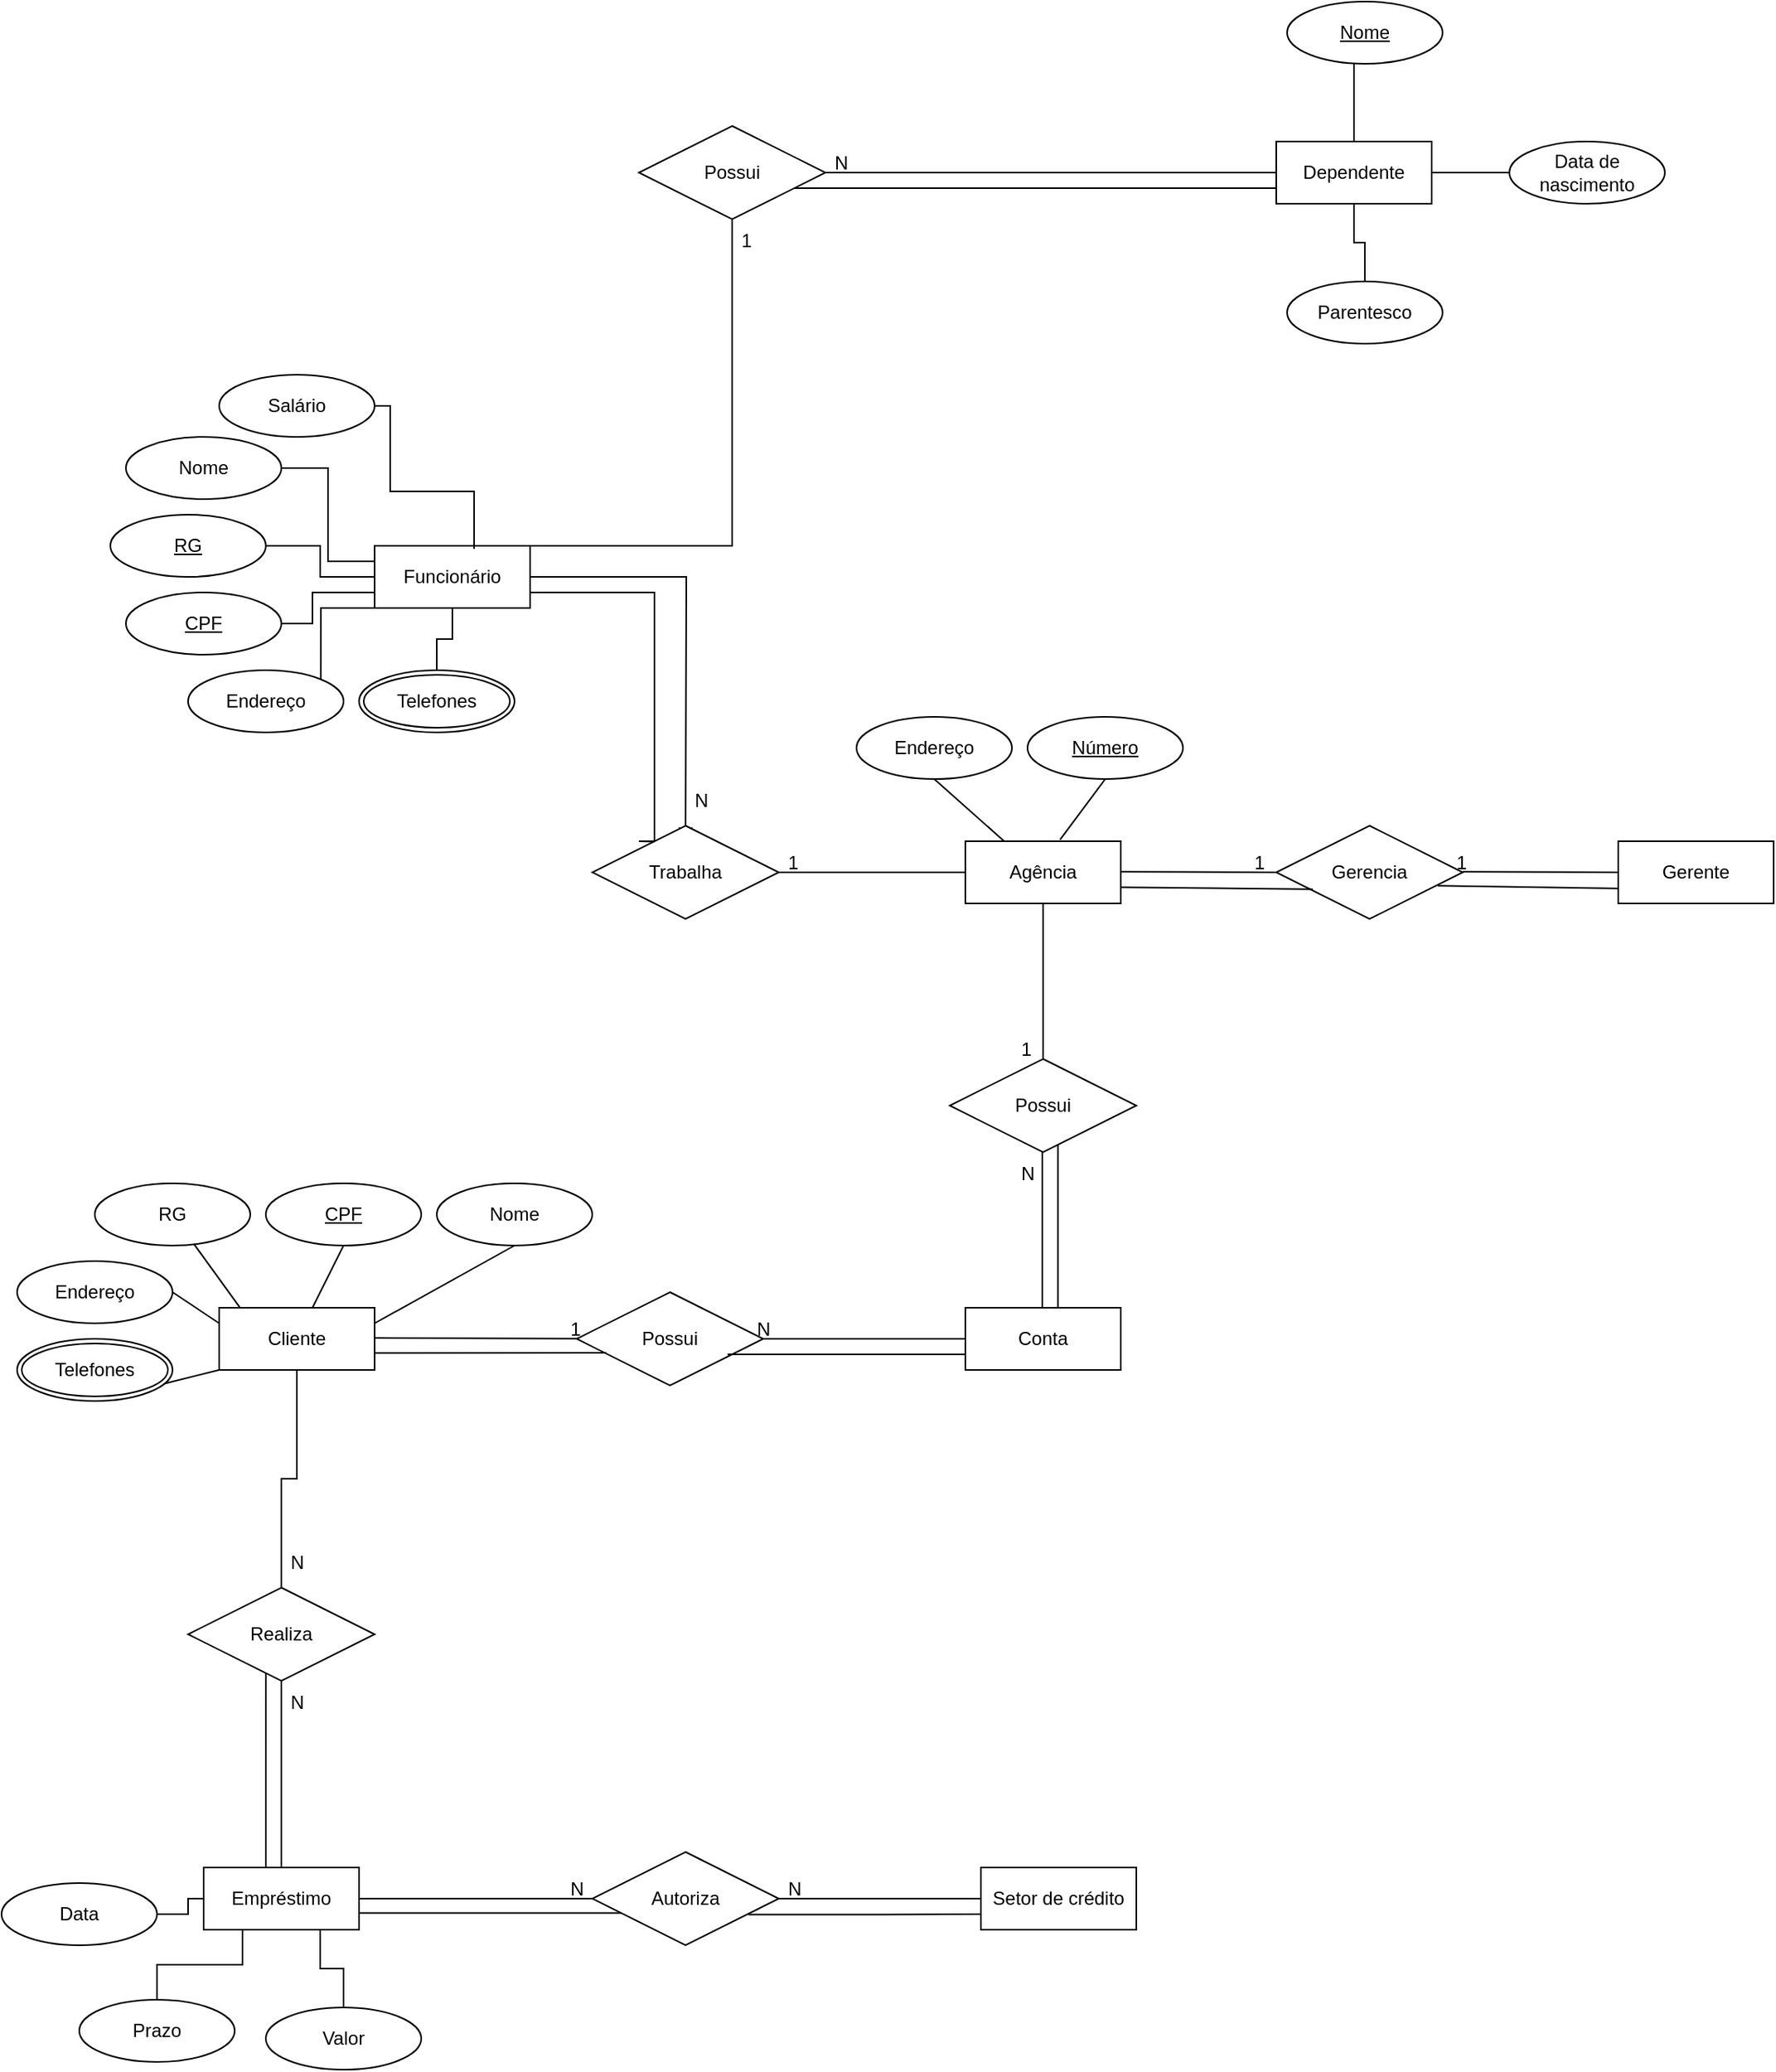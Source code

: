 <mxfile version="14.6.6" type="github">
  <diagram id="oIhNnG49JmPTYv43iCb6" name="Página-1">
    <mxGraphModel dx="2762" dy="2697" grid="1" gridSize="10" guides="1" tooltips="1" connect="1" arrows="1" fold="1" page="1" pageScale="1" pageWidth="827" pageHeight="1169" math="0" shadow="0">
      <root>
        <mxCell id="0" />
        <mxCell id="1" parent="0" />
        <mxCell id="CRJgZOJ3f7SkSlsr6l8E-92" style="edgeStyle=orthogonalEdgeStyle;rounded=0;orthogonalLoop=1;jettySize=auto;html=1;startArrow=none;startFill=0;endArrow=none;endFill=0;" edge="1" parent="1" source="CRJgZOJ3f7SkSlsr6l8E-1" target="CRJgZOJ3f7SkSlsr6l8E-91">
          <mxGeometry relative="1" as="geometry" />
        </mxCell>
        <mxCell id="CRJgZOJ3f7SkSlsr6l8E-1" value="Cliente" style="whiteSpace=wrap;html=1;align=center;" vertex="1" parent="1">
          <mxGeometry x="140" y="100" width="100" height="40" as="geometry" />
        </mxCell>
        <mxCell id="CRJgZOJ3f7SkSlsr6l8E-3" value="Possui" style="shape=rhombus;perimeter=rhombusPerimeter;whiteSpace=wrap;html=1;align=center;" vertex="1" parent="1">
          <mxGeometry x="370" y="90" width="120" height="60" as="geometry" />
        </mxCell>
        <mxCell id="CRJgZOJ3f7SkSlsr6l8E-5" value="" style="endArrow=none;html=1;rounded=0;" edge="1" parent="1" target="CRJgZOJ3f7SkSlsr6l8E-3">
          <mxGeometry relative="1" as="geometry">
            <mxPoint x="240" y="119.41" as="sourcePoint" />
            <mxPoint x="360" y="119" as="targetPoint" />
          </mxGeometry>
        </mxCell>
        <mxCell id="CRJgZOJ3f7SkSlsr6l8E-6" value="Conta" style="whiteSpace=wrap;html=1;align=center;" vertex="1" parent="1">
          <mxGeometry x="620" y="100" width="100" height="40" as="geometry" />
        </mxCell>
        <mxCell id="CRJgZOJ3f7SkSlsr6l8E-8" value="RG" style="ellipse;whiteSpace=wrap;html=1;align=center;" vertex="1" parent="1">
          <mxGeometry x="60" y="20" width="100" height="40" as="geometry" />
        </mxCell>
        <mxCell id="CRJgZOJ3f7SkSlsr6l8E-10" value="Endereço&lt;br&gt;" style="ellipse;whiteSpace=wrap;html=1;align=center;" vertex="1" parent="1">
          <mxGeometry x="10" y="70" width="100" height="40" as="geometry" />
        </mxCell>
        <mxCell id="CRJgZOJ3f7SkSlsr6l8E-13" value="" style="endArrow=none;html=1;rounded=0;entryX=0;entryY=1;entryDx=0;entryDy=0;" edge="1" parent="1" target="CRJgZOJ3f7SkSlsr6l8E-1">
          <mxGeometry relative="1" as="geometry">
            <mxPoint x="100" y="150" as="sourcePoint" />
            <mxPoint x="270" y="150" as="targetPoint" />
          </mxGeometry>
        </mxCell>
        <mxCell id="CRJgZOJ3f7SkSlsr6l8E-14" value="" style="endArrow=none;html=1;rounded=0;entryX=0;entryY=0.25;entryDx=0;entryDy=0;" edge="1" parent="1" target="CRJgZOJ3f7SkSlsr6l8E-1">
          <mxGeometry relative="1" as="geometry">
            <mxPoint x="110" y="90" as="sourcePoint" />
            <mxPoint x="180" y="120" as="targetPoint" />
          </mxGeometry>
        </mxCell>
        <mxCell id="CRJgZOJ3f7SkSlsr6l8E-15" value="" style="endArrow=none;html=1;rounded=0;exitX=0.132;exitY=-0.008;exitDx=0;exitDy=0;exitPerimeter=0;" edge="1" parent="1" source="CRJgZOJ3f7SkSlsr6l8E-1" target="CRJgZOJ3f7SkSlsr6l8E-8">
          <mxGeometry relative="1" as="geometry">
            <mxPoint x="120" y="100" as="sourcePoint" />
            <mxPoint x="150" y="120" as="targetPoint" />
          </mxGeometry>
        </mxCell>
        <mxCell id="CRJgZOJ3f7SkSlsr6l8E-16" value="" style="endArrow=none;html=1;rounded=0;entryX=0.5;entryY=1;entryDx=0;entryDy=0;" edge="1" parent="1" source="CRJgZOJ3f7SkSlsr6l8E-1">
          <mxGeometry relative="1" as="geometry">
            <mxPoint x="120" y="100" as="sourcePoint" />
            <mxPoint x="220" y="60" as="targetPoint" />
          </mxGeometry>
        </mxCell>
        <mxCell id="CRJgZOJ3f7SkSlsr6l8E-17" value="N" style="text;strokeColor=none;fillColor=none;spacingLeft=4;spacingRight=4;overflow=hidden;rotatable=0;points=[[0,0.5],[1,0.5]];portConstraint=eastwest;fontSize=12;" vertex="1" parent="1">
          <mxGeometry x="480" y="100" width="40" height="30" as="geometry" />
        </mxCell>
        <mxCell id="CRJgZOJ3f7SkSlsr6l8E-18" value="1" style="text;strokeColor=none;fillColor=none;spacingLeft=4;spacingRight=4;overflow=hidden;rotatable=0;points=[[0,0.5],[1,0.5]];portConstraint=eastwest;fontSize=12;" vertex="1" parent="1">
          <mxGeometry x="360" y="100" width="40" height="30" as="geometry" />
        </mxCell>
        <mxCell id="CRJgZOJ3f7SkSlsr6l8E-22" value="" style="endArrow=none;html=1;rounded=0;" edge="1" parent="1">
          <mxGeometry relative="1" as="geometry">
            <mxPoint x="490" y="120" as="sourcePoint" />
            <mxPoint x="620" y="120" as="targetPoint" />
          </mxGeometry>
        </mxCell>
        <mxCell id="CRJgZOJ3f7SkSlsr6l8E-23" value="Agência" style="whiteSpace=wrap;html=1;align=center;" vertex="1" parent="1">
          <mxGeometry x="620" y="-200" width="100" height="40" as="geometry" />
        </mxCell>
        <mxCell id="CRJgZOJ3f7SkSlsr6l8E-24" value="Possui&lt;br&gt;" style="shape=rhombus;perimeter=rhombusPerimeter;whiteSpace=wrap;html=1;align=center;" vertex="1" parent="1">
          <mxGeometry x="610" y="-60" width="120" height="60" as="geometry" />
        </mxCell>
        <mxCell id="CRJgZOJ3f7SkSlsr6l8E-25" value="" style="endArrow=none;html=1;rounded=0;exitX=0.5;exitY=1;exitDx=0;exitDy=0;" edge="1" parent="1" source="CRJgZOJ3f7SkSlsr6l8E-23" target="CRJgZOJ3f7SkSlsr6l8E-24">
          <mxGeometry relative="1" as="geometry">
            <mxPoint x="340" y="-40" as="sourcePoint" />
            <mxPoint x="500" y="-40" as="targetPoint" />
          </mxGeometry>
        </mxCell>
        <mxCell id="CRJgZOJ3f7SkSlsr6l8E-27" value="&lt;u&gt;Número&lt;/u&gt;" style="ellipse;whiteSpace=wrap;html=1;align=center;" vertex="1" parent="1">
          <mxGeometry x="660" y="-280" width="100" height="40" as="geometry" />
        </mxCell>
        <mxCell id="CRJgZOJ3f7SkSlsr6l8E-29" value="" style="endArrow=none;html=1;rounded=0;entryX=0.5;entryY=1;entryDx=0;entryDy=0;exitX=0.609;exitY=-0.024;exitDx=0;exitDy=0;exitPerimeter=0;" edge="1" parent="1" source="CRJgZOJ3f7SkSlsr6l8E-23" target="CRJgZOJ3f7SkSlsr6l8E-27">
          <mxGeometry relative="1" as="geometry">
            <mxPoint x="590" y="130" as="sourcePoint" />
            <mxPoint x="750" y="130" as="targetPoint" />
          </mxGeometry>
        </mxCell>
        <mxCell id="CRJgZOJ3f7SkSlsr6l8E-30" value="CPF" style="ellipse;whiteSpace=wrap;html=1;align=center;fontStyle=4;" vertex="1" parent="1">
          <mxGeometry x="170" y="20" width="100" height="40" as="geometry" />
        </mxCell>
        <mxCell id="CRJgZOJ3f7SkSlsr6l8E-31" value="Nome&lt;br&gt;" style="ellipse;whiteSpace=wrap;html=1;align=center;" vertex="1" parent="1">
          <mxGeometry x="280" y="20" width="100" height="40" as="geometry" />
        </mxCell>
        <mxCell id="CRJgZOJ3f7SkSlsr6l8E-32" value="" style="endArrow=none;html=1;rounded=0;entryX=0.5;entryY=1;entryDx=0;entryDy=0;exitX=1;exitY=0.25;exitDx=0;exitDy=0;" edge="1" parent="1" source="CRJgZOJ3f7SkSlsr6l8E-1" target="CRJgZOJ3f7SkSlsr6l8E-31">
          <mxGeometry relative="1" as="geometry">
            <mxPoint x="210" y="110" as="sourcePoint" />
            <mxPoint x="230" y="70" as="targetPoint" />
          </mxGeometry>
        </mxCell>
        <mxCell id="CRJgZOJ3f7SkSlsr6l8E-33" value="Telefones" style="ellipse;shape=doubleEllipse;margin=3;whiteSpace=wrap;html=1;align=center;" vertex="1" parent="1">
          <mxGeometry x="10" y="120" width="100" height="40" as="geometry" />
        </mxCell>
        <mxCell id="CRJgZOJ3f7SkSlsr6l8E-35" value="1" style="text;strokeColor=none;fillColor=none;spacingLeft=4;spacingRight=4;overflow=hidden;rotatable=0;points=[[0,0.5],[1,0.5]];portConstraint=eastwest;fontSize=12;" vertex="1" parent="1">
          <mxGeometry x="650" y="-80" width="40" height="30" as="geometry" />
        </mxCell>
        <mxCell id="CRJgZOJ3f7SkSlsr6l8E-36" value="N" style="text;strokeColor=none;fillColor=none;spacingLeft=4;spacingRight=4;overflow=hidden;rotatable=0;points=[[0,0.5],[1,0.5]];portConstraint=eastwest;fontSize=12;" vertex="1" parent="1">
          <mxGeometry x="650" width="40" height="30" as="geometry" />
        </mxCell>
        <mxCell id="CRJgZOJ3f7SkSlsr6l8E-37" value="" style="endArrow=none;html=1;rounded=0;exitX=0.5;exitY=1;exitDx=0;exitDy=0;" edge="1" parent="1" target="CRJgZOJ3f7SkSlsr6l8E-36">
          <mxGeometry relative="1" as="geometry">
            <mxPoint x="669.41" as="sourcePoint" />
            <mxPoint x="669.41" y="100" as="targetPoint" />
          </mxGeometry>
        </mxCell>
        <mxCell id="CRJgZOJ3f7SkSlsr6l8E-39" value="Endereço&lt;br&gt;" style="ellipse;whiteSpace=wrap;html=1;align=center;" vertex="1" parent="1">
          <mxGeometry x="550" y="-280" width="100" height="40" as="geometry" />
        </mxCell>
        <mxCell id="CRJgZOJ3f7SkSlsr6l8E-41" value="" style="endArrow=none;html=1;rounded=0;exitX=0.5;exitY=1;exitDx=0;exitDy=0;entryX=0.25;entryY=0;entryDx=0;entryDy=0;" edge="1" parent="1" source="CRJgZOJ3f7SkSlsr6l8E-39" target="CRJgZOJ3f7SkSlsr6l8E-23">
          <mxGeometry relative="1" as="geometry">
            <mxPoint x="350" y="-160" as="sourcePoint" />
            <mxPoint x="510" y="-160" as="targetPoint" />
          </mxGeometry>
        </mxCell>
        <mxCell id="CRJgZOJ3f7SkSlsr6l8E-42" value="Gerente" style="whiteSpace=wrap;html=1;align=center;" vertex="1" parent="1">
          <mxGeometry x="1040" y="-200" width="100" height="40" as="geometry" />
        </mxCell>
        <mxCell id="CRJgZOJ3f7SkSlsr6l8E-43" value="Gerencia&lt;br&gt;" style="shape=rhombus;perimeter=rhombusPerimeter;whiteSpace=wrap;html=1;align=center;" vertex="1" parent="1">
          <mxGeometry x="820" y="-210" width="120" height="60" as="geometry" />
        </mxCell>
        <mxCell id="CRJgZOJ3f7SkSlsr6l8E-44" value="" style="endArrow=none;html=1;rounded=0;" edge="1" parent="1">
          <mxGeometry relative="1" as="geometry">
            <mxPoint x="940" y="-180.42" as="sourcePoint" />
            <mxPoint x="1040" y="-180" as="targetPoint" />
          </mxGeometry>
        </mxCell>
        <mxCell id="CRJgZOJ3f7SkSlsr6l8E-45" value="" style="endArrow=none;html=1;rounded=0;" edge="1" parent="1">
          <mxGeometry relative="1" as="geometry">
            <mxPoint x="720" y="-180.42" as="sourcePoint" />
            <mxPoint x="820" y="-180" as="targetPoint" />
          </mxGeometry>
        </mxCell>
        <mxCell id="CRJgZOJ3f7SkSlsr6l8E-46" value="1&#xa;" style="text;strokeColor=none;fillColor=none;spacingLeft=4;spacingRight=4;overflow=hidden;rotatable=0;points=[[0,0.5],[1,0.5]];portConstraint=eastwest;fontSize=12;" vertex="1" parent="1">
          <mxGeometry x="800" y="-200" width="40" height="30" as="geometry" />
        </mxCell>
        <mxCell id="CRJgZOJ3f7SkSlsr6l8E-47" value="1" style="text;strokeColor=none;fillColor=none;spacingLeft=4;spacingRight=4;overflow=hidden;rotatable=0;points=[[0,0.5],[1,0.5]];portConstraint=eastwest;fontSize=12;" vertex="1" parent="1">
          <mxGeometry x="930" y="-200" width="40" height="30" as="geometry" />
        </mxCell>
        <mxCell id="CRJgZOJ3f7SkSlsr6l8E-48" value="" style="endArrow=none;html=1;rounded=0;exitX=0.5;exitY=1;exitDx=0;exitDy=0;" edge="1" parent="1">
          <mxGeometry relative="1" as="geometry">
            <mxPoint x="669.5" as="sourcePoint" />
            <mxPoint x="669.5" y="100" as="targetPoint" />
          </mxGeometry>
        </mxCell>
        <mxCell id="CRJgZOJ3f7SkSlsr6l8E-58" style="edgeStyle=orthogonalEdgeStyle;rounded=0;orthogonalLoop=1;jettySize=auto;html=1;" edge="1" parent="1" source="CRJgZOJ3f7SkSlsr6l8E-49">
          <mxGeometry relative="1" as="geometry">
            <mxPoint x="440" y="-200" as="targetPoint" />
          </mxGeometry>
        </mxCell>
        <mxCell id="CRJgZOJ3f7SkSlsr6l8E-67" style="edgeStyle=orthogonalEdgeStyle;rounded=0;orthogonalLoop=1;jettySize=auto;html=1;entryX=1;entryY=0;entryDx=0;entryDy=0;startArrow=none;startFill=0;endArrow=none;endFill=0;" edge="1" parent="1" source="CRJgZOJ3f7SkSlsr6l8E-49" target="CRJgZOJ3f7SkSlsr6l8E-54">
          <mxGeometry relative="1" as="geometry">
            <Array as="points">
              <mxPoint x="205" y="-350" />
            </Array>
          </mxGeometry>
        </mxCell>
        <mxCell id="CRJgZOJ3f7SkSlsr6l8E-73" style="edgeStyle=orthogonalEdgeStyle;rounded=0;orthogonalLoop=1;jettySize=auto;html=1;startArrow=none;startFill=0;endArrow=none;endFill=0;" edge="1" parent="1" source="CRJgZOJ3f7SkSlsr6l8E-49">
          <mxGeometry relative="1" as="geometry">
            <mxPoint x="470" y="-600" as="targetPoint" />
            <Array as="points">
              <mxPoint x="470" y="-390" />
            </Array>
          </mxGeometry>
        </mxCell>
        <mxCell id="CRJgZOJ3f7SkSlsr6l8E-49" value="Funcionário" style="whiteSpace=wrap;html=1;align=center;" vertex="1" parent="1">
          <mxGeometry x="240" y="-390" width="100" height="40" as="geometry" />
        </mxCell>
        <mxCell id="CRJgZOJ3f7SkSlsr6l8E-70" style="edgeStyle=orthogonalEdgeStyle;rounded=0;orthogonalLoop=1;jettySize=auto;html=1;entryX=0;entryY=0.25;entryDx=0;entryDy=0;startArrow=none;startFill=0;endArrow=none;endFill=0;" edge="1" parent="1" source="CRJgZOJ3f7SkSlsr6l8E-51" target="CRJgZOJ3f7SkSlsr6l8E-49">
          <mxGeometry relative="1" as="geometry" />
        </mxCell>
        <mxCell id="CRJgZOJ3f7SkSlsr6l8E-51" value="Nome&lt;br&gt;" style="ellipse;whiteSpace=wrap;html=1;align=center;" vertex="1" parent="1">
          <mxGeometry x="80" y="-460" width="100" height="40" as="geometry" />
        </mxCell>
        <mxCell id="CRJgZOJ3f7SkSlsr6l8E-69" style="edgeStyle=orthogonalEdgeStyle;rounded=0;orthogonalLoop=1;jettySize=auto;html=1;startArrow=none;startFill=0;endArrow=none;endFill=0;" edge="1" parent="1" source="CRJgZOJ3f7SkSlsr6l8E-52" target="CRJgZOJ3f7SkSlsr6l8E-49">
          <mxGeometry relative="1" as="geometry" />
        </mxCell>
        <mxCell id="CRJgZOJ3f7SkSlsr6l8E-52" value="&lt;u&gt;RG&lt;/u&gt;" style="ellipse;whiteSpace=wrap;html=1;align=center;" vertex="1" parent="1">
          <mxGeometry x="70" y="-410" width="100" height="40" as="geometry" />
        </mxCell>
        <mxCell id="CRJgZOJ3f7SkSlsr6l8E-68" style="edgeStyle=orthogonalEdgeStyle;rounded=0;orthogonalLoop=1;jettySize=auto;html=1;startArrow=none;startFill=0;endArrow=none;endFill=0;" edge="1" parent="1" source="CRJgZOJ3f7SkSlsr6l8E-53" target="CRJgZOJ3f7SkSlsr6l8E-49">
          <mxGeometry relative="1" as="geometry">
            <Array as="points">
              <mxPoint x="200" y="-340" />
              <mxPoint x="200" y="-360" />
            </Array>
          </mxGeometry>
        </mxCell>
        <mxCell id="CRJgZOJ3f7SkSlsr6l8E-53" value="CPF" style="ellipse;whiteSpace=wrap;html=1;align=center;fontStyle=4;" vertex="1" parent="1">
          <mxGeometry x="80" y="-360" width="100" height="40" as="geometry" />
        </mxCell>
        <mxCell id="CRJgZOJ3f7SkSlsr6l8E-54" value="Endereço&lt;br&gt;" style="ellipse;whiteSpace=wrap;html=1;align=center;" vertex="1" parent="1">
          <mxGeometry x="120" y="-310" width="100" height="40" as="geometry" />
        </mxCell>
        <mxCell id="CRJgZOJ3f7SkSlsr6l8E-66" style="edgeStyle=orthogonalEdgeStyle;rounded=0;orthogonalLoop=1;jettySize=auto;html=1;startArrow=none;startFill=0;endArrow=none;endFill=0;" edge="1" parent="1" source="CRJgZOJ3f7SkSlsr6l8E-55" target="CRJgZOJ3f7SkSlsr6l8E-49">
          <mxGeometry relative="1" as="geometry" />
        </mxCell>
        <mxCell id="CRJgZOJ3f7SkSlsr6l8E-55" value="Telefones" style="ellipse;shape=doubleEllipse;margin=3;whiteSpace=wrap;html=1;align=center;" vertex="1" parent="1">
          <mxGeometry x="230" y="-310" width="100" height="40" as="geometry" />
        </mxCell>
        <mxCell id="CRJgZOJ3f7SkSlsr6l8E-72" style="edgeStyle=orthogonalEdgeStyle;rounded=0;orthogonalLoop=1;jettySize=auto;html=1;startArrow=none;startFill=0;endArrow=none;endFill=0;entryX=0.64;entryY=0.05;entryDx=0;entryDy=0;entryPerimeter=0;" edge="1" parent="1" source="CRJgZOJ3f7SkSlsr6l8E-56" target="CRJgZOJ3f7SkSlsr6l8E-49">
          <mxGeometry relative="1" as="geometry">
            <mxPoint x="300" y="-400" as="targetPoint" />
            <Array as="points">
              <mxPoint x="250" y="-480" />
              <mxPoint x="250" y="-425" />
              <mxPoint x="304" y="-425" />
            </Array>
          </mxGeometry>
        </mxCell>
        <mxCell id="CRJgZOJ3f7SkSlsr6l8E-56" value="Salário" style="ellipse;whiteSpace=wrap;html=1;align=center;" vertex="1" parent="1">
          <mxGeometry x="140" y="-500" width="100" height="40" as="geometry" />
        </mxCell>
        <mxCell id="CRJgZOJ3f7SkSlsr6l8E-60" style="edgeStyle=orthogonalEdgeStyle;rounded=0;orthogonalLoop=1;jettySize=auto;html=1;startArrow=none;startFill=0;endArrow=none;endFill=0;" edge="1" parent="1" source="CRJgZOJ3f7SkSlsr6l8E-59" target="CRJgZOJ3f7SkSlsr6l8E-23">
          <mxGeometry relative="1" as="geometry" />
        </mxCell>
        <mxCell id="CRJgZOJ3f7SkSlsr6l8E-59" value="Trabalha" style="shape=rhombus;perimeter=rhombusPerimeter;whiteSpace=wrap;html=1;align=center;" vertex="1" parent="1">
          <mxGeometry x="380" y="-210" width="120" height="60" as="geometry" />
        </mxCell>
        <mxCell id="CRJgZOJ3f7SkSlsr6l8E-61" value="N" style="text;strokeColor=none;fillColor=none;spacingLeft=4;spacingRight=4;overflow=hidden;rotatable=0;points=[[0,0.5],[1,0.5]];portConstraint=eastwest;fontSize=12;" vertex="1" parent="1">
          <mxGeometry x="440" y="-240" width="40" height="30" as="geometry" />
        </mxCell>
        <mxCell id="CRJgZOJ3f7SkSlsr6l8E-65" value="1" style="text;strokeColor=none;fillColor=none;spacingLeft=4;spacingRight=4;overflow=hidden;rotatable=0;points=[[0,0.5],[1,0.5]];portConstraint=eastwest;fontSize=12;" vertex="1" parent="1">
          <mxGeometry x="500" y="-200" width="40" height="30" as="geometry" />
        </mxCell>
        <mxCell id="CRJgZOJ3f7SkSlsr6l8E-75" style="edgeStyle=orthogonalEdgeStyle;rounded=0;orthogonalLoop=1;jettySize=auto;html=1;startArrow=none;startFill=0;endArrow=none;endFill=0;" edge="1" parent="1" source="CRJgZOJ3f7SkSlsr6l8E-74" target="CRJgZOJ3f7SkSlsr6l8E-76">
          <mxGeometry relative="1" as="geometry">
            <mxPoint x="870" y="-630" as="targetPoint" />
          </mxGeometry>
        </mxCell>
        <mxCell id="CRJgZOJ3f7SkSlsr6l8E-74" value="Possui&lt;br&gt;" style="shape=rhombus;perimeter=rhombusPerimeter;whiteSpace=wrap;html=1;align=center;" vertex="1" parent="1">
          <mxGeometry x="410" y="-660" width="120" height="60" as="geometry" />
        </mxCell>
        <mxCell id="CRJgZOJ3f7SkSlsr6l8E-84" style="edgeStyle=orthogonalEdgeStyle;rounded=0;orthogonalLoop=1;jettySize=auto;html=1;startArrow=none;startFill=0;endArrow=none;endFill=0;" edge="1" parent="1" source="CRJgZOJ3f7SkSlsr6l8E-76" target="CRJgZOJ3f7SkSlsr6l8E-81">
          <mxGeometry relative="1" as="geometry" />
        </mxCell>
        <mxCell id="CRJgZOJ3f7SkSlsr6l8E-85" style="edgeStyle=orthogonalEdgeStyle;rounded=0;orthogonalLoop=1;jettySize=auto;html=1;startArrow=none;startFill=0;endArrow=none;endFill=0;" edge="1" parent="1" source="CRJgZOJ3f7SkSlsr6l8E-76" target="CRJgZOJ3f7SkSlsr6l8E-82">
          <mxGeometry relative="1" as="geometry" />
        </mxCell>
        <mxCell id="CRJgZOJ3f7SkSlsr6l8E-86" style="edgeStyle=orthogonalEdgeStyle;rounded=0;orthogonalLoop=1;jettySize=auto;html=1;startArrow=none;startFill=0;endArrow=none;endFill=0;" edge="1" parent="1" source="CRJgZOJ3f7SkSlsr6l8E-76">
          <mxGeometry relative="1" as="geometry">
            <mxPoint x="870" y="-700" as="targetPoint" />
          </mxGeometry>
        </mxCell>
        <mxCell id="CRJgZOJ3f7SkSlsr6l8E-76" value="Dependente" style="whiteSpace=wrap;html=1;align=center;" vertex="1" parent="1">
          <mxGeometry x="820" y="-650" width="100" height="40" as="geometry" />
        </mxCell>
        <mxCell id="CRJgZOJ3f7SkSlsr6l8E-81" value="Parentesco" style="ellipse;whiteSpace=wrap;html=1;align=center;" vertex="1" parent="1">
          <mxGeometry x="827" y="-560" width="100" height="40" as="geometry" />
        </mxCell>
        <mxCell id="CRJgZOJ3f7SkSlsr6l8E-82" value="Data de nascimento" style="ellipse;whiteSpace=wrap;html=1;align=center;" vertex="1" parent="1">
          <mxGeometry x="970" y="-650" width="100" height="40" as="geometry" />
        </mxCell>
        <mxCell id="CRJgZOJ3f7SkSlsr6l8E-87" value="N" style="text;strokeColor=none;fillColor=none;spacingLeft=4;spacingRight=4;overflow=hidden;rotatable=0;points=[[0,0.5],[1,0.5]];portConstraint=eastwest;fontSize=12;" vertex="1" parent="1">
          <mxGeometry x="530" y="-650" width="40" height="30" as="geometry" />
        </mxCell>
        <mxCell id="CRJgZOJ3f7SkSlsr6l8E-88" value="1&#xa;" style="text;strokeColor=none;fillColor=none;spacingLeft=4;spacingRight=4;overflow=hidden;rotatable=0;points=[[0,0.5],[1,0.5]];portConstraint=eastwest;fontSize=12;" vertex="1" parent="1">
          <mxGeometry x="470" y="-600" width="40" height="30" as="geometry" />
        </mxCell>
        <mxCell id="CRJgZOJ3f7SkSlsr6l8E-89" value="Nome" style="ellipse;whiteSpace=wrap;html=1;align=center;fontStyle=4;" vertex="1" parent="1">
          <mxGeometry x="827" y="-740" width="100" height="40" as="geometry" />
        </mxCell>
        <mxCell id="CRJgZOJ3f7SkSlsr6l8E-97" style="edgeStyle=orthogonalEdgeStyle;rounded=0;orthogonalLoop=1;jettySize=auto;html=1;startArrow=none;startFill=0;endArrow=none;endFill=0;" edge="1" parent="1" source="CRJgZOJ3f7SkSlsr6l8E-90" target="CRJgZOJ3f7SkSlsr6l8E-95">
          <mxGeometry relative="1" as="geometry" />
        </mxCell>
        <mxCell id="CRJgZOJ3f7SkSlsr6l8E-90" value="Empréstimo&lt;br&gt;" style="whiteSpace=wrap;html=1;align=center;" vertex="1" parent="1">
          <mxGeometry x="130" y="460" width="100" height="40" as="geometry" />
        </mxCell>
        <mxCell id="CRJgZOJ3f7SkSlsr6l8E-93" style="edgeStyle=orthogonalEdgeStyle;rounded=0;orthogonalLoop=1;jettySize=auto;html=1;startArrow=none;startFill=0;endArrow=none;endFill=0;" edge="1" parent="1" source="CRJgZOJ3f7SkSlsr6l8E-91" target="CRJgZOJ3f7SkSlsr6l8E-90">
          <mxGeometry relative="1" as="geometry" />
        </mxCell>
        <mxCell id="CRJgZOJ3f7SkSlsr6l8E-91" value="Realiza" style="shape=rhombus;perimeter=rhombusPerimeter;whiteSpace=wrap;html=1;align=center;" vertex="1" parent="1">
          <mxGeometry x="120" y="280" width="120" height="60" as="geometry" />
        </mxCell>
        <mxCell id="CRJgZOJ3f7SkSlsr6l8E-98" style="edgeStyle=orthogonalEdgeStyle;rounded=0;orthogonalLoop=1;jettySize=auto;html=1;startArrow=none;startFill=0;endArrow=none;endFill=0;" edge="1" parent="1" source="CRJgZOJ3f7SkSlsr6l8E-94" target="CRJgZOJ3f7SkSlsr6l8E-95">
          <mxGeometry relative="1" as="geometry" />
        </mxCell>
        <mxCell id="CRJgZOJ3f7SkSlsr6l8E-94" value="Setor de crédito" style="whiteSpace=wrap;html=1;align=center;" vertex="1" parent="1">
          <mxGeometry x="630" y="460" width="100" height="40" as="geometry" />
        </mxCell>
        <mxCell id="CRJgZOJ3f7SkSlsr6l8E-95" value="Autoriza" style="shape=rhombus;perimeter=rhombusPerimeter;whiteSpace=wrap;html=1;align=center;" vertex="1" parent="1">
          <mxGeometry x="380" y="450" width="120" height="60" as="geometry" />
        </mxCell>
        <mxCell id="CRJgZOJ3f7SkSlsr6l8E-104" style="edgeStyle=orthogonalEdgeStyle;rounded=0;orthogonalLoop=1;jettySize=auto;html=1;entryX=0.75;entryY=1;entryDx=0;entryDy=0;startArrow=none;startFill=0;endArrow=none;endFill=0;" edge="1" parent="1" source="CRJgZOJ3f7SkSlsr6l8E-99" target="CRJgZOJ3f7SkSlsr6l8E-90">
          <mxGeometry relative="1" as="geometry" />
        </mxCell>
        <mxCell id="CRJgZOJ3f7SkSlsr6l8E-99" value="Valor" style="ellipse;whiteSpace=wrap;html=1;align=center;" vertex="1" parent="1">
          <mxGeometry x="170" y="550" width="100" height="40" as="geometry" />
        </mxCell>
        <mxCell id="CRJgZOJ3f7SkSlsr6l8E-102" style="edgeStyle=orthogonalEdgeStyle;rounded=0;orthogonalLoop=1;jettySize=auto;html=1;startArrow=none;startFill=0;endArrow=none;endFill=0;" edge="1" parent="1" source="CRJgZOJ3f7SkSlsr6l8E-100" target="CRJgZOJ3f7SkSlsr6l8E-90">
          <mxGeometry relative="1" as="geometry" />
        </mxCell>
        <mxCell id="CRJgZOJ3f7SkSlsr6l8E-100" value="Data" style="ellipse;whiteSpace=wrap;html=1;align=center;" vertex="1" parent="1">
          <mxGeometry y="470" width="100" height="40" as="geometry" />
        </mxCell>
        <mxCell id="CRJgZOJ3f7SkSlsr6l8E-103" style="edgeStyle=orthogonalEdgeStyle;rounded=0;orthogonalLoop=1;jettySize=auto;html=1;entryX=0.25;entryY=1;entryDx=0;entryDy=0;startArrow=none;startFill=0;endArrow=none;endFill=0;" edge="1" parent="1" source="CRJgZOJ3f7SkSlsr6l8E-101" target="CRJgZOJ3f7SkSlsr6l8E-90">
          <mxGeometry relative="1" as="geometry" />
        </mxCell>
        <mxCell id="CRJgZOJ3f7SkSlsr6l8E-101" value="Prazo" style="ellipse;whiteSpace=wrap;html=1;align=center;" vertex="1" parent="1">
          <mxGeometry x="50" y="545" width="100" height="40" as="geometry" />
        </mxCell>
        <mxCell id="CRJgZOJ3f7SkSlsr6l8E-105" value="N" style="text;strokeColor=none;fillColor=none;spacingLeft=4;spacingRight=4;overflow=hidden;rotatable=0;points=[[0,0.5],[1,0.5]];portConstraint=eastwest;fontSize=12;" vertex="1" parent="1">
          <mxGeometry x="180" y="250" width="40" height="30" as="geometry" />
        </mxCell>
        <mxCell id="CRJgZOJ3f7SkSlsr6l8E-106" value="N" style="text;strokeColor=none;fillColor=none;spacingLeft=4;spacingRight=4;overflow=hidden;rotatable=0;points=[[0,0.5],[1,0.5]];portConstraint=eastwest;fontSize=12;" vertex="1" parent="1">
          <mxGeometry x="180" y="340" width="40" height="30" as="geometry" />
        </mxCell>
        <mxCell id="CRJgZOJ3f7SkSlsr6l8E-107" value="N" style="text;strokeColor=none;fillColor=none;spacingLeft=4;spacingRight=4;overflow=hidden;rotatable=0;points=[[0,0.5],[1,0.5]];portConstraint=eastwest;fontSize=12;" vertex="1" parent="1">
          <mxGeometry x="360" y="460" width="40" height="30" as="geometry" />
        </mxCell>
        <mxCell id="CRJgZOJ3f7SkSlsr6l8E-109" value="N" style="text;strokeColor=none;fillColor=none;spacingLeft=4;spacingRight=4;overflow=hidden;rotatable=0;points=[[0,0.5],[1,0.5]];portConstraint=eastwest;fontSize=12;" vertex="1" parent="1">
          <mxGeometry x="500" y="460" width="40" height="30" as="geometry" />
        </mxCell>
        <mxCell id="CRJgZOJ3f7SkSlsr6l8E-111" style="edgeStyle=orthogonalEdgeStyle;rounded=0;orthogonalLoop=1;jettySize=auto;html=1;startArrow=none;startFill=0;endArrow=none;endFill=0;exitX=0.417;exitY=0.917;exitDx=0;exitDy=0;exitPerimeter=0;" edge="1" parent="1" source="CRJgZOJ3f7SkSlsr6l8E-91">
          <mxGeometry relative="1" as="geometry">
            <mxPoint x="170" y="340" as="sourcePoint" />
            <mxPoint x="170" y="460" as="targetPoint" />
            <Array as="points" />
          </mxGeometry>
        </mxCell>
        <mxCell id="CRJgZOJ3f7SkSlsr6l8E-112" style="edgeStyle=orthogonalEdgeStyle;rounded=0;orthogonalLoop=1;jettySize=auto;html=1;startArrow=none;startFill=0;endArrow=none;endFill=0;" edge="1" parent="1" target="CRJgZOJ3f7SkSlsr6l8E-95">
          <mxGeometry relative="1" as="geometry">
            <mxPoint x="230" y="489.31" as="sourcePoint" />
            <mxPoint x="380" y="489.31" as="targetPoint" />
            <Array as="points">
              <mxPoint x="350" y="489" />
              <mxPoint x="350" y="489" />
            </Array>
          </mxGeometry>
        </mxCell>
        <mxCell id="CRJgZOJ3f7SkSlsr6l8E-113" style="edgeStyle=orthogonalEdgeStyle;rounded=0;orthogonalLoop=1;jettySize=auto;html=1;startArrow=none;startFill=0;endArrow=none;endFill=0;exitX=0.837;exitY=0.67;exitDx=0;exitDy=0;exitPerimeter=0;" edge="1" parent="1" source="CRJgZOJ3f7SkSlsr6l8E-95">
          <mxGeometry relative="1" as="geometry">
            <mxPoint x="490" y="490" as="sourcePoint" />
            <mxPoint x="630.001" y="490.0" as="targetPoint" />
            <Array as="points" />
          </mxGeometry>
        </mxCell>
        <mxCell id="CRJgZOJ3f7SkSlsr6l8E-114" style="edgeStyle=orthogonalEdgeStyle;rounded=0;orthogonalLoop=1;jettySize=auto;html=1;startArrow=none;startFill=0;endArrow=none;endFill=0;" edge="1" parent="1" source="CRJgZOJ3f7SkSlsr6l8E-74">
          <mxGeometry relative="1" as="geometry">
            <mxPoint x="820" y="-620" as="targetPoint" />
            <mxPoint x="515" y="-620" as="sourcePoint" />
            <Array as="points">
              <mxPoint x="600" y="-620" />
              <mxPoint x="600" y="-620" />
            </Array>
          </mxGeometry>
        </mxCell>
        <mxCell id="CRJgZOJ3f7SkSlsr6l8E-115" style="edgeStyle=orthogonalEdgeStyle;rounded=0;orthogonalLoop=1;jettySize=auto;html=1;exitX=1;exitY=0.5;exitDx=0;exitDy=0;endArrow=none;endFill=0;entryX=0.332;entryY=0.17;entryDx=0;entryDy=0;entryPerimeter=0;" edge="1" parent="1" source="CRJgZOJ3f7SkSlsr6l8E-49" target="CRJgZOJ3f7SkSlsr6l8E-59">
          <mxGeometry relative="1" as="geometry">
            <mxPoint x="450" y="-200" as="targetPoint" />
            <mxPoint x="350" y="-370" as="sourcePoint" />
            <Array as="points">
              <mxPoint x="340" y="-360" />
              <mxPoint x="420" y="-360" />
              <mxPoint x="420" y="-200" />
              <mxPoint x="410" y="-200" />
            </Array>
          </mxGeometry>
        </mxCell>
        <mxCell id="CRJgZOJ3f7SkSlsr6l8E-116" value="" style="endArrow=none;html=1;rounded=0;exitX=0.866;exitY=0.644;exitDx=0;exitDy=0;exitPerimeter=0;" edge="1" parent="1" source="CRJgZOJ3f7SkSlsr6l8E-43">
          <mxGeometry relative="1" as="geometry">
            <mxPoint x="930" y="-170" as="sourcePoint" />
            <mxPoint x="1040" y="-169.58" as="targetPoint" />
          </mxGeometry>
        </mxCell>
        <mxCell id="CRJgZOJ3f7SkSlsr6l8E-117" value="" style="endArrow=none;html=1;rounded=0;entryX=0.196;entryY=0.682;entryDx=0;entryDy=0;entryPerimeter=0;" edge="1" parent="1" target="CRJgZOJ3f7SkSlsr6l8E-43">
          <mxGeometry relative="1" as="geometry">
            <mxPoint x="720" y="-170.42" as="sourcePoint" />
            <mxPoint x="820.0" y="-170" as="targetPoint" />
          </mxGeometry>
        </mxCell>
        <mxCell id="CRJgZOJ3f7SkSlsr6l8E-118" value="" style="endArrow=none;html=1;rounded=0;exitX=0.58;exitY=0.917;exitDx=0;exitDy=0;exitPerimeter=0;" edge="1" parent="1" source="CRJgZOJ3f7SkSlsr6l8E-24">
          <mxGeometry relative="1" as="geometry">
            <mxPoint x="679.58" as="sourcePoint" />
            <mxPoint x="679.58" y="100" as="targetPoint" />
          </mxGeometry>
        </mxCell>
        <mxCell id="CRJgZOJ3f7SkSlsr6l8E-119" value="" style="endArrow=none;html=1;rounded=0;entryX=0.725;entryY=0.967;entryDx=0;entryDy=0;entryPerimeter=0;" edge="1" parent="1" target="CRJgZOJ3f7SkSlsr6l8E-18">
          <mxGeometry relative="1" as="geometry">
            <mxPoint x="240" y="129.17" as="sourcePoint" />
            <mxPoint x="370.37" y="129.575" as="targetPoint" />
          </mxGeometry>
        </mxCell>
        <mxCell id="CRJgZOJ3f7SkSlsr6l8E-120" value="" style="endArrow=none;html=1;rounded=0;" edge="1" parent="1">
          <mxGeometry relative="1" as="geometry">
            <mxPoint x="467" y="130" as="sourcePoint" />
            <mxPoint x="620" y="130" as="targetPoint" />
          </mxGeometry>
        </mxCell>
      </root>
    </mxGraphModel>
  </diagram>
</mxfile>
